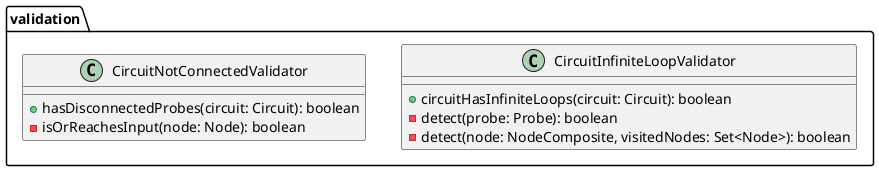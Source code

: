 @startuml

package validation {
    class CircuitInfiniteLoopValidator {
        +circuitHasInfiniteLoops(circuit: Circuit): boolean
        -detect(probe: Probe): boolean
        -detect(node: NodeComposite, visitedNodes: Set<Node>): boolean
    }

    class CircuitNotConnectedValidator {
        +hasDisconnectedProbes(circuit: Circuit): boolean
        -isOrReachesInput(node: Node): boolean
    }
}

@enduml